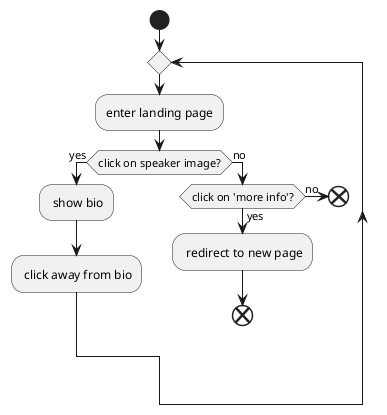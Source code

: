 @startuml user_path
    start   
    repeat 
    :enter landing page;
    if (click on speaker image?) then (yes)
        : show bio;
       : click away from bio;
    else (no)
    if (click on 'more info'?) then (yes)
        : redirect to new page;
        end
    else (no)
    end
@enduml

@startuml
repeat
  :read data;
  :generate diagrams;
repeat while (more data?) is (yes)
->no;
stop
@enduml